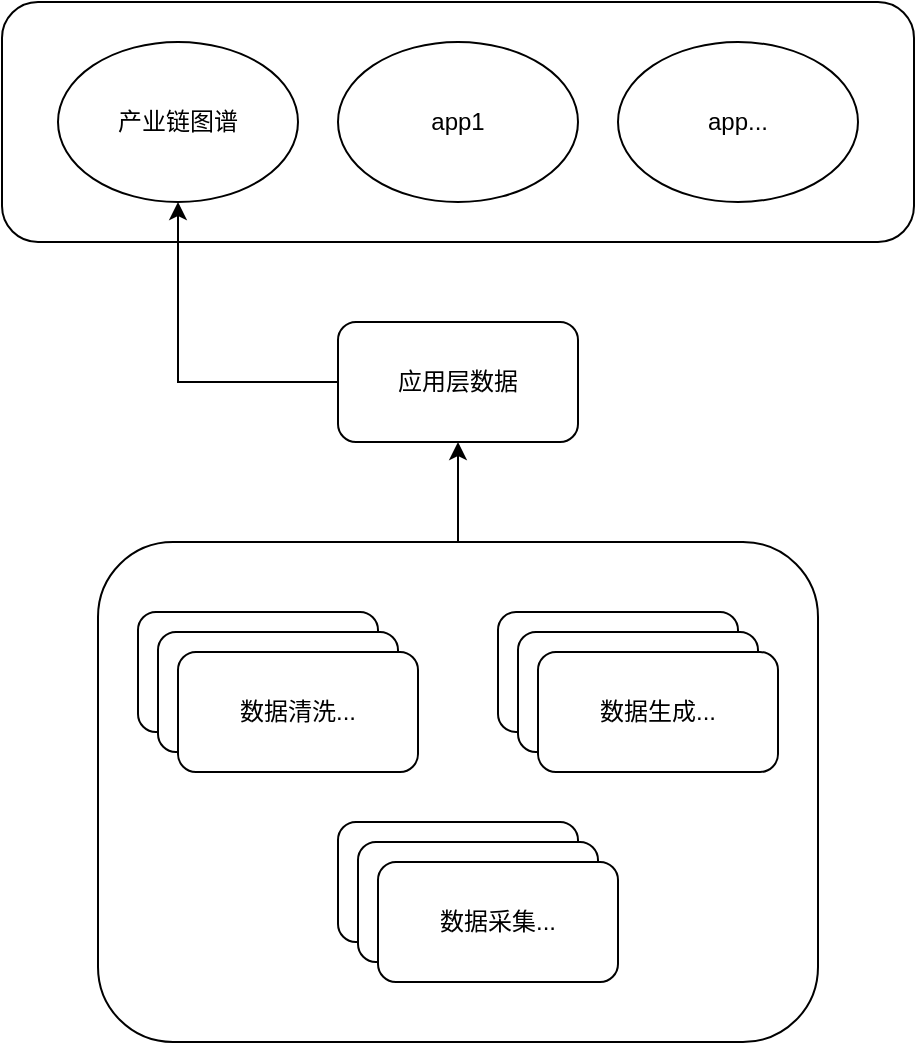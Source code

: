 <mxfile version="16.1.0" type="github">
  <diagram id="0Hyo9crHN1b6GhM8ucIp" name="Page-1">
    <mxGraphModel dx="2032" dy="780" grid="1" gridSize="10" guides="1" tooltips="1" connect="1" arrows="1" fold="1" page="1" pageScale="1" pageWidth="827" pageHeight="1169" math="0" shadow="0">
      <root>
        <mxCell id="0" />
        <mxCell id="1" parent="0" />
        <mxCell id="I_ztgK0ZpRnI9gDDNjhG-7" value="" style="rounded=1;whiteSpace=wrap;html=1;" vertex="1" parent="1">
          <mxGeometry x="154" y="490" width="360" height="250" as="geometry" />
        </mxCell>
        <mxCell id="I_ztgK0ZpRnI9gDDNjhG-22" value="" style="rounded=1;whiteSpace=wrap;html=1;" vertex="1" parent="1">
          <mxGeometry x="106" y="220" width="456" height="120" as="geometry" />
        </mxCell>
        <mxCell id="I_ztgK0ZpRnI9gDDNjhG-28" style="edgeStyle=orthogonalEdgeStyle;rounded=0;orthogonalLoop=1;jettySize=auto;html=1;" edge="1" parent="1" source="I_ztgK0ZpRnI9gDDNjhG-5" target="I_ztgK0ZpRnI9gDDNjhG-23">
          <mxGeometry relative="1" as="geometry" />
        </mxCell>
        <mxCell id="I_ztgK0ZpRnI9gDDNjhG-5" value="应用层数据" style="rounded=1;whiteSpace=wrap;html=1;" vertex="1" parent="1">
          <mxGeometry x="274" y="380" width="120" height="60" as="geometry" />
        </mxCell>
        <mxCell id="I_ztgK0ZpRnI9gDDNjhG-20" style="edgeStyle=orthogonalEdgeStyle;rounded=0;orthogonalLoop=1;jettySize=auto;html=1;exitX=0.5;exitY=0;exitDx=0;exitDy=0;entryX=0.5;entryY=1;entryDx=0;entryDy=0;" edge="1" parent="1" source="I_ztgK0ZpRnI9gDDNjhG-7" target="I_ztgK0ZpRnI9gDDNjhG-5">
          <mxGeometry relative="1" as="geometry" />
        </mxCell>
        <mxCell id="I_ztgK0ZpRnI9gDDNjhG-8" value="" style="rounded=1;whiteSpace=wrap;html=1;" vertex="1" parent="1">
          <mxGeometry x="354" y="525" width="120" height="60" as="geometry" />
        </mxCell>
        <mxCell id="I_ztgK0ZpRnI9gDDNjhG-9" value="" style="rounded=1;whiteSpace=wrap;html=1;" vertex="1" parent="1">
          <mxGeometry x="174" y="525" width="120" height="60" as="geometry" />
        </mxCell>
        <mxCell id="I_ztgK0ZpRnI9gDDNjhG-10" value="" style="rounded=1;whiteSpace=wrap;html=1;" vertex="1" parent="1">
          <mxGeometry x="274" y="630" width="120" height="60" as="geometry" />
        </mxCell>
        <mxCell id="I_ztgK0ZpRnI9gDDNjhG-14" value="" style="rounded=1;whiteSpace=wrap;html=1;" vertex="1" parent="1">
          <mxGeometry x="184" y="535" width="120" height="60" as="geometry" />
        </mxCell>
        <mxCell id="I_ztgK0ZpRnI9gDDNjhG-15" value="数据清洗..." style="rounded=1;whiteSpace=wrap;html=1;" vertex="1" parent="1">
          <mxGeometry x="194" y="545" width="120" height="60" as="geometry" />
        </mxCell>
        <mxCell id="I_ztgK0ZpRnI9gDDNjhG-16" value="" style="rounded=1;whiteSpace=wrap;html=1;" vertex="1" parent="1">
          <mxGeometry x="284" y="640" width="120" height="60" as="geometry" />
        </mxCell>
        <mxCell id="I_ztgK0ZpRnI9gDDNjhG-17" value="数据采集..." style="rounded=1;whiteSpace=wrap;html=1;" vertex="1" parent="1">
          <mxGeometry x="294" y="650" width="120" height="60" as="geometry" />
        </mxCell>
        <mxCell id="I_ztgK0ZpRnI9gDDNjhG-18" value="" style="rounded=1;whiteSpace=wrap;html=1;" vertex="1" parent="1">
          <mxGeometry x="364" y="535" width="120" height="60" as="geometry" />
        </mxCell>
        <mxCell id="I_ztgK0ZpRnI9gDDNjhG-19" value="数据生成..." style="rounded=1;whiteSpace=wrap;html=1;" vertex="1" parent="1">
          <mxGeometry x="374" y="545" width="120" height="60" as="geometry" />
        </mxCell>
        <mxCell id="I_ztgK0ZpRnI9gDDNjhG-23" value="产业链图谱" style="ellipse;whiteSpace=wrap;html=1;" vertex="1" parent="1">
          <mxGeometry x="134" y="240" width="120" height="80" as="geometry" />
        </mxCell>
        <mxCell id="I_ztgK0ZpRnI9gDDNjhG-25" value="app1" style="ellipse;whiteSpace=wrap;html=1;" vertex="1" parent="1">
          <mxGeometry x="274" y="240" width="120" height="80" as="geometry" />
        </mxCell>
        <mxCell id="I_ztgK0ZpRnI9gDDNjhG-26" value="app..." style="ellipse;whiteSpace=wrap;html=1;" vertex="1" parent="1">
          <mxGeometry x="414" y="240" width="120" height="80" as="geometry" />
        </mxCell>
      </root>
    </mxGraphModel>
  </diagram>
</mxfile>
